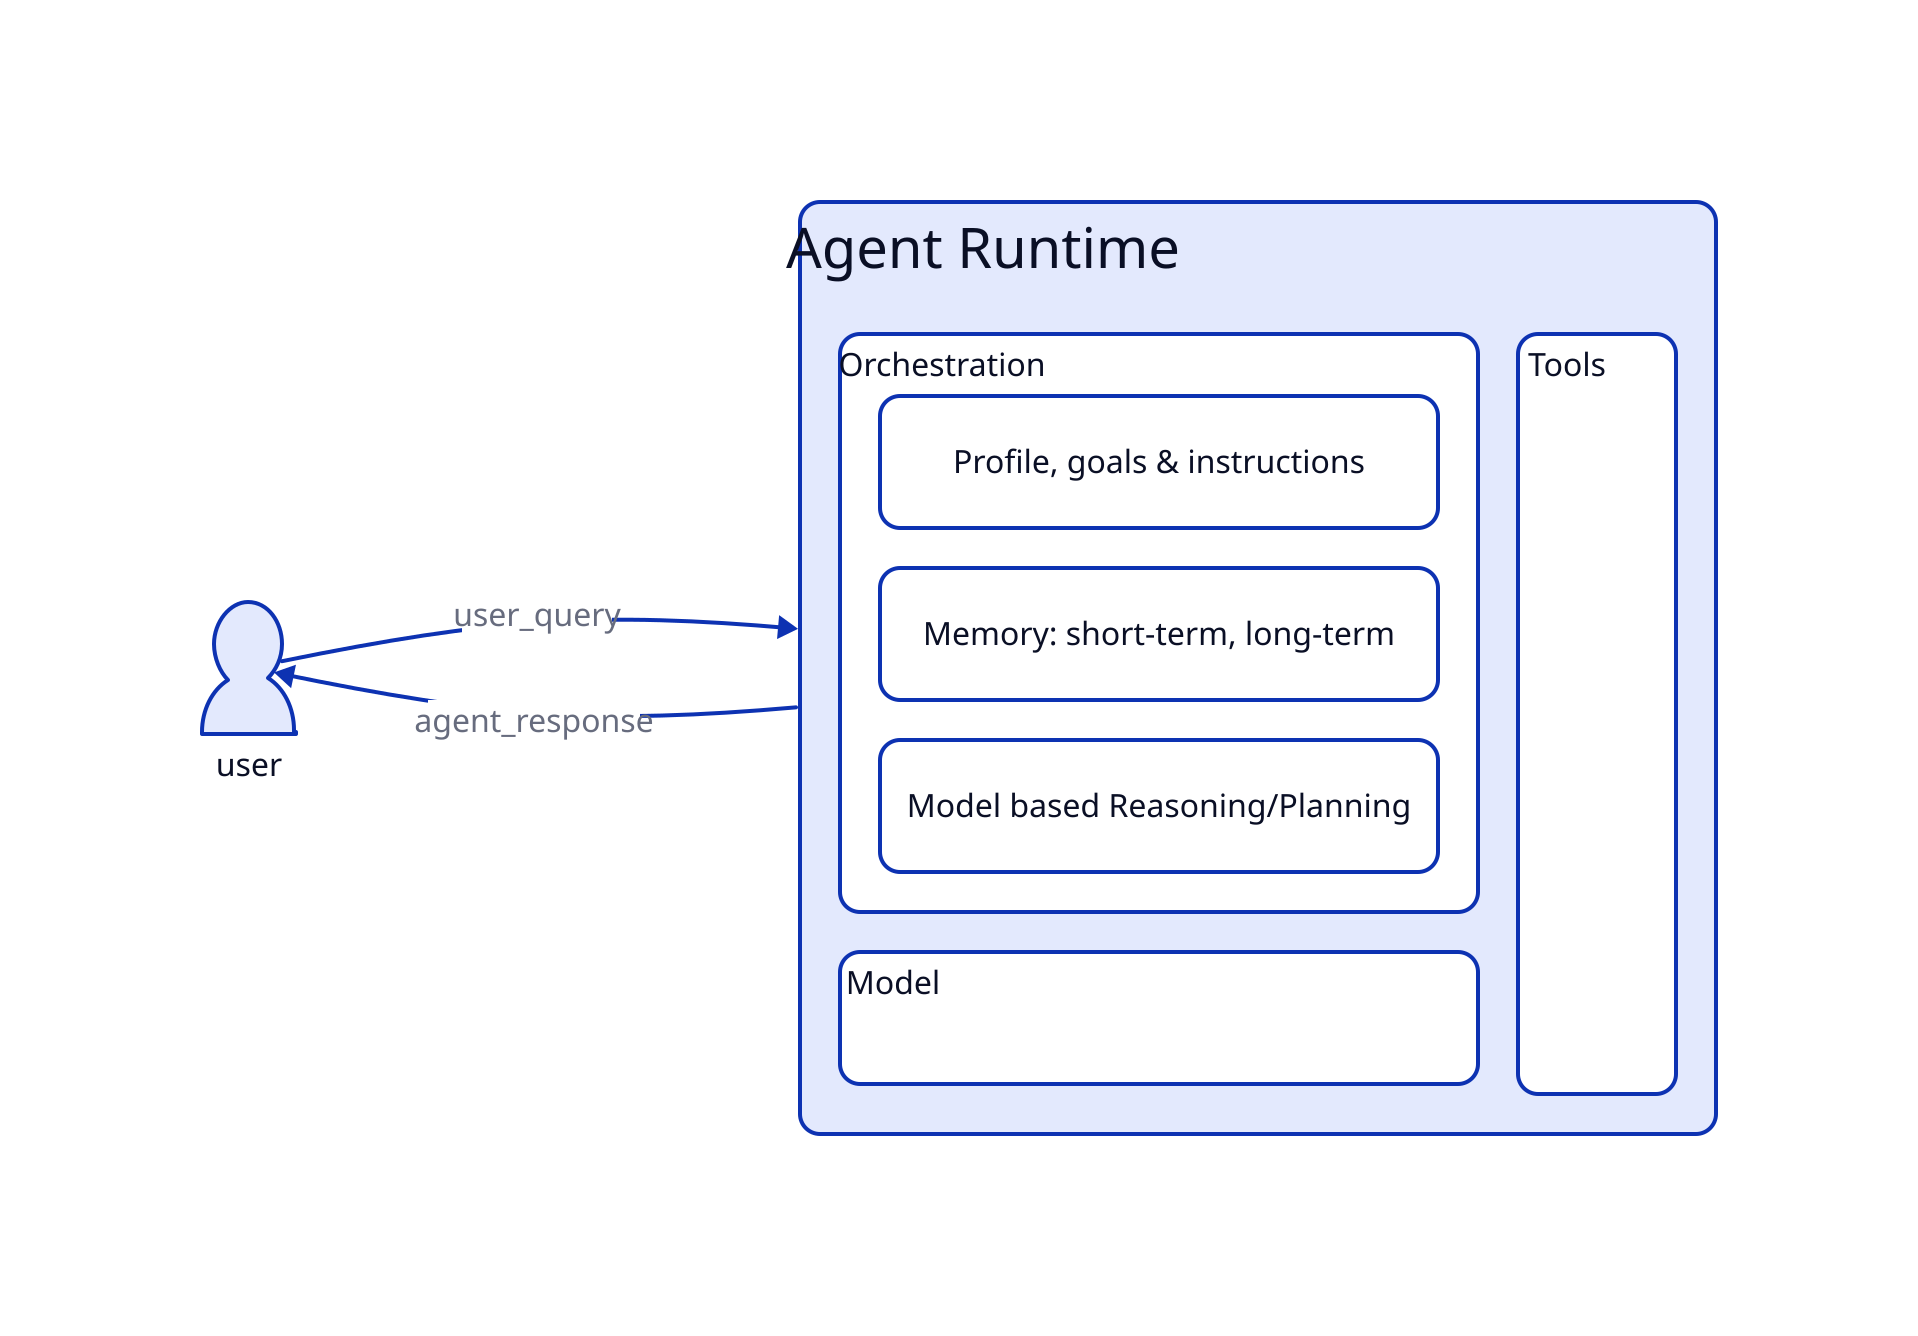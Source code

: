 direction: right
style.fill: "transparent"

classes: {
  box: {
    label.near: top-left
    style: {
      border-radius: 10
    }
  }

  empty: {
    label: ""
    style: {
      fill: transparent
      stroke-width: 0
    }
  }
}

user: {
  shape: person
}

AR: "Agent Runtime" {
  class: box
  grid-columns: 2
  grid-gap: 0

  column: {
    class: empty
    grid-columns: 2
    grid-gap: 0
    horizontal-gap: 20

    row-1: {
      class: empty
      grid-rows: 2
      grid-gap: 0
      vertical-gap: 20

      Orchestration: {
        class: box
        grid-rows: 3
        grid-gap: 20

        1: "Profile, goals & instructions" {
          style.border-radius: 10
        }
        2: "Memory: short-term, long-term" {
          style.border-radius: 10
        }
        3: "Model based Reasoning/Planning" {
          style.border-radius: 10
        }
      }

      Model: {
        class: box
      }
    }

    row-2: {
      class: empty
      grid-rows: 2
      grid-gap: 0
      vertical-gap: 20

      Tools: {
        class: box
        height: 380
      }
    }
  }
}

user -> AR: "user_query"
AR -> user: "agent_response"
